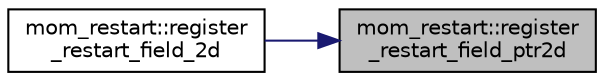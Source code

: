digraph "mom_restart::register_restart_field_ptr2d"
{
 // INTERACTIVE_SVG=YES
 // LATEX_PDF_SIZE
  edge [fontname="Helvetica",fontsize="10",labelfontname="Helvetica",labelfontsize="10"];
  node [fontname="Helvetica",fontsize="10",shape=record];
  rankdir="RL";
  Node1 [label="mom_restart::register\l_restart_field_ptr2d",height=0.2,width=0.4,color="black", fillcolor="grey75", style="filled", fontcolor="black",tooltip="Register a 2-d field for restarts, providing the metadata in a structure."];
  Node1 -> Node2 [dir="back",color="midnightblue",fontsize="10",style="solid",fontname="Helvetica"];
  Node2 [label="mom_restart::register\l_restart_field_2d",height=0.2,width=0.4,color="black", fillcolor="white", style="filled",URL="$namespacemom__restart.html#ae9df9723a9a053c8ce149cfd44570666",tooltip="Register a 2-d field for restarts, providing the metadata as individual arguments."];
}
